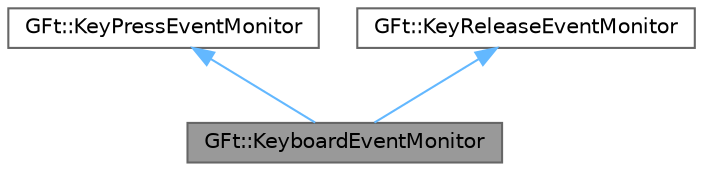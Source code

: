 digraph "GFt::KeyboardEventMonitor"
{
 // LATEX_PDF_SIZE
  bgcolor="transparent";
  edge [fontname=Helvetica,fontsize=10,labelfontname=Helvetica,labelfontsize=10];
  node [fontname=Helvetica,fontsize=10,shape=box,height=0.2,width=0.4];
  Node1 [id="Node000001",label="GFt::KeyboardEventMonitor",height=0.2,width=0.4,color="gray40", fillcolor="grey60", style="filled", fontcolor="black",tooltip="键盘事件监视器接口类"];
  Node2 -> Node1 [id="edge1_Node000001_Node000002",dir="back",color="steelblue1",style="solid",tooltip=" "];
  Node2 [id="Node000002",label="GFt::KeyPressEventMonitor",height=0.2,width=0.4,color="gray40", fillcolor="white", style="filled",URL="$class_g_ft_1_1_key_press_event_monitor.html",tooltip="键盘按下事件监视器接口类"];
  Node3 -> Node1 [id="edge2_Node000001_Node000003",dir="back",color="steelblue1",style="solid",tooltip=" "];
  Node3 [id="Node000003",label="GFt::KeyReleaseEventMonitor",height=0.2,width=0.4,color="gray40", fillcolor="white", style="filled",URL="$class_g_ft_1_1_key_release_event_monitor.html",tooltip="键盘释放事件监视器接口类"];
}
